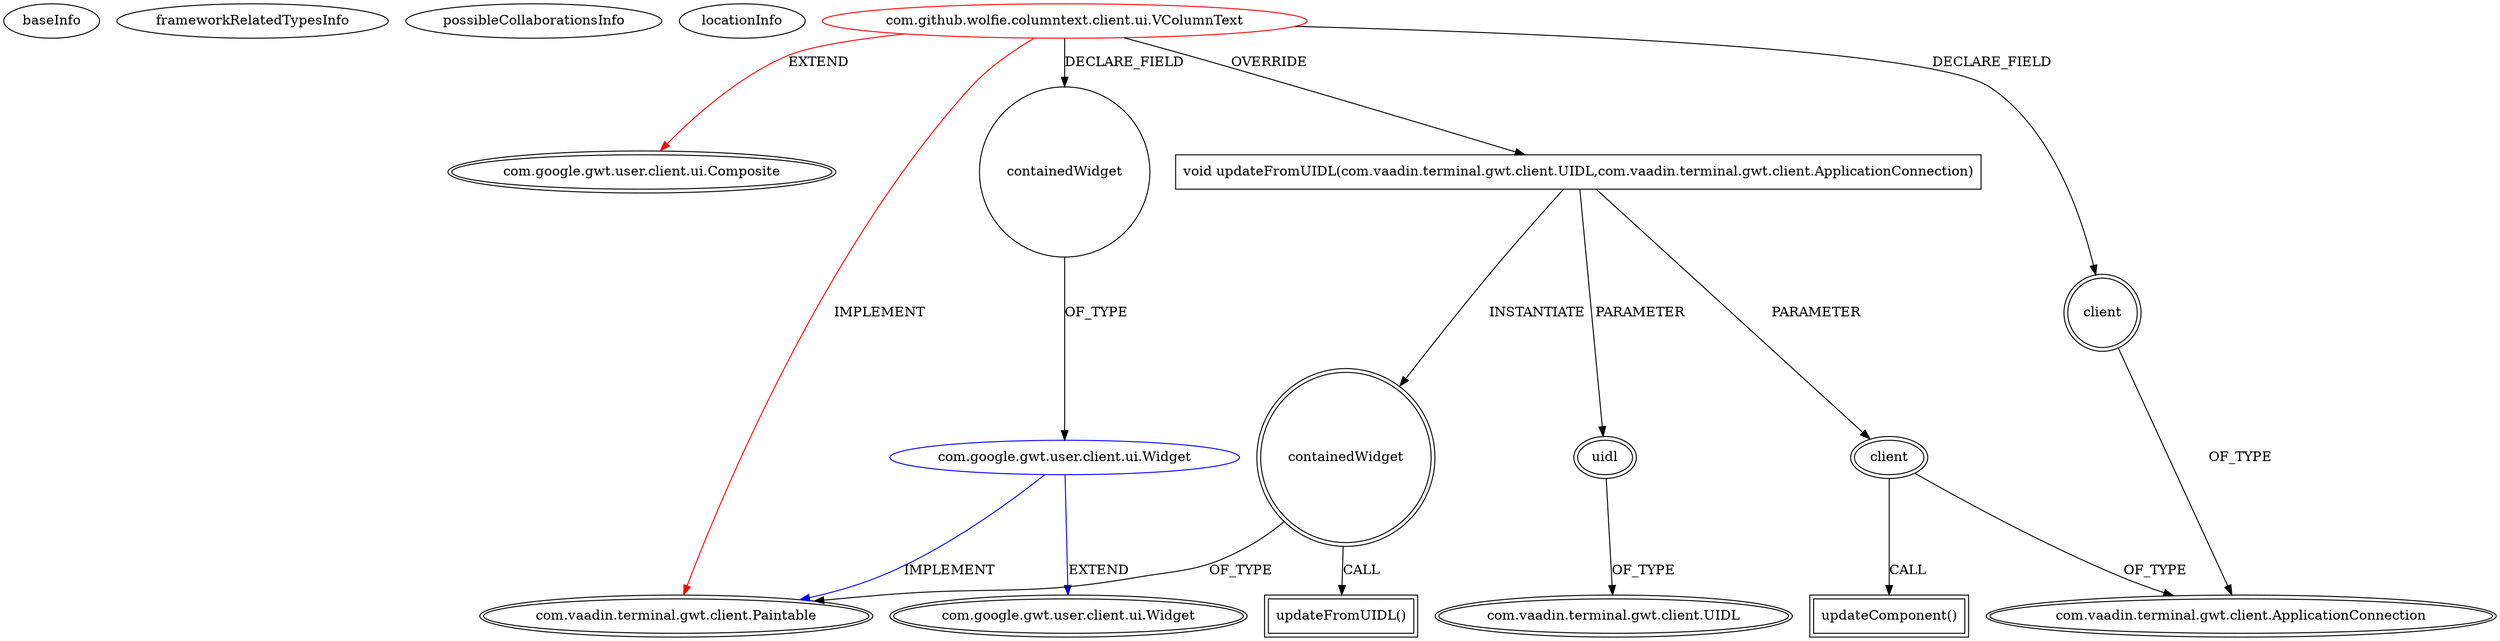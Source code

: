 digraph {
baseInfo[graphId=4642,category="extension_graph",isAnonymous=false,possibleRelation=true]
frameworkRelatedTypesInfo[0="com.google.gwt.user.client.ui.Composite",1="com.vaadin.terminal.gwt.client.Paintable"]
possibleCollaborationsInfo[0="4642~FIELD_DECLARATION-~com.google.gwt.user.client.ui.Composite com.vaadin.terminal.gwt.client.Paintable ~com.google.gwt.user.client.ui.Widget com.vaadin.terminal.gwt.client.Paintable ~false~false"]
locationInfo[projectName="wolfie-ColumnText",filePath="/wolfie-ColumnText/ColumnText-master/src/com/github/wolfie/columntext/client/ui/VColumnText.java",contextSignature="VColumnText",graphId="4642"]
0[label="com.github.wolfie.columntext.client.ui.VColumnText",vertexType="ROOT_CLIENT_CLASS_DECLARATION",isFrameworkType=false,color=red]
1[label="com.google.gwt.user.client.ui.Composite",vertexType="FRAMEWORK_CLASS_TYPE",isFrameworkType=true,peripheries=2]
2[label="com.vaadin.terminal.gwt.client.Paintable",vertexType="FRAMEWORK_INTERFACE_TYPE",isFrameworkType=true,peripheries=2]
3[label="client",vertexType="FIELD_DECLARATION",isFrameworkType=true,peripheries=2,shape=circle]
4[label="com.vaadin.terminal.gwt.client.ApplicationConnection",vertexType="FRAMEWORK_CLASS_TYPE",isFrameworkType=true,peripheries=2]
5[label="containedWidget",vertexType="FIELD_DECLARATION",isFrameworkType=false,shape=circle]
6[label="com.google.gwt.user.client.ui.Widget",vertexType="REFERENCE_CLIENT_CLASS_DECLARATION",isFrameworkType=false,color=blue]
7[label="com.google.gwt.user.client.ui.Widget",vertexType="FRAMEWORK_CLASS_TYPE",isFrameworkType=true,peripheries=2]
9[label="void updateFromUIDL(com.vaadin.terminal.gwt.client.UIDL,com.vaadin.terminal.gwt.client.ApplicationConnection)",vertexType="OVERRIDING_METHOD_DECLARATION",isFrameworkType=false,shape=box]
10[label="uidl",vertexType="PARAMETER_DECLARATION",isFrameworkType=true,peripheries=2]
11[label="com.vaadin.terminal.gwt.client.UIDL",vertexType="FRAMEWORK_CLASS_TYPE",isFrameworkType=true,peripheries=2]
12[label="client",vertexType="PARAMETER_DECLARATION",isFrameworkType=true,peripheries=2]
15[label="updateComponent()",vertexType="INSIDE_CALL",isFrameworkType=true,peripheries=2,shape=box]
16[label="containedWidget",vertexType="VARIABLE_EXPRESION",isFrameworkType=true,peripheries=2,shape=circle]
17[label="updateFromUIDL()",vertexType="INSIDE_CALL",isFrameworkType=true,peripheries=2,shape=box]
0->1[label="EXTEND",color=red]
0->2[label="IMPLEMENT",color=red]
0->3[label="DECLARE_FIELD"]
3->4[label="OF_TYPE"]
0->5[label="DECLARE_FIELD"]
6->7[label="EXTEND",color=blue]
6->2[label="IMPLEMENT",color=blue]
5->6[label="OF_TYPE"]
0->9[label="OVERRIDE"]
10->11[label="OF_TYPE"]
9->10[label="PARAMETER"]
12->4[label="OF_TYPE"]
9->12[label="PARAMETER"]
12->15[label="CALL"]
9->16[label="INSTANTIATE"]
16->2[label="OF_TYPE"]
16->17[label="CALL"]
}
